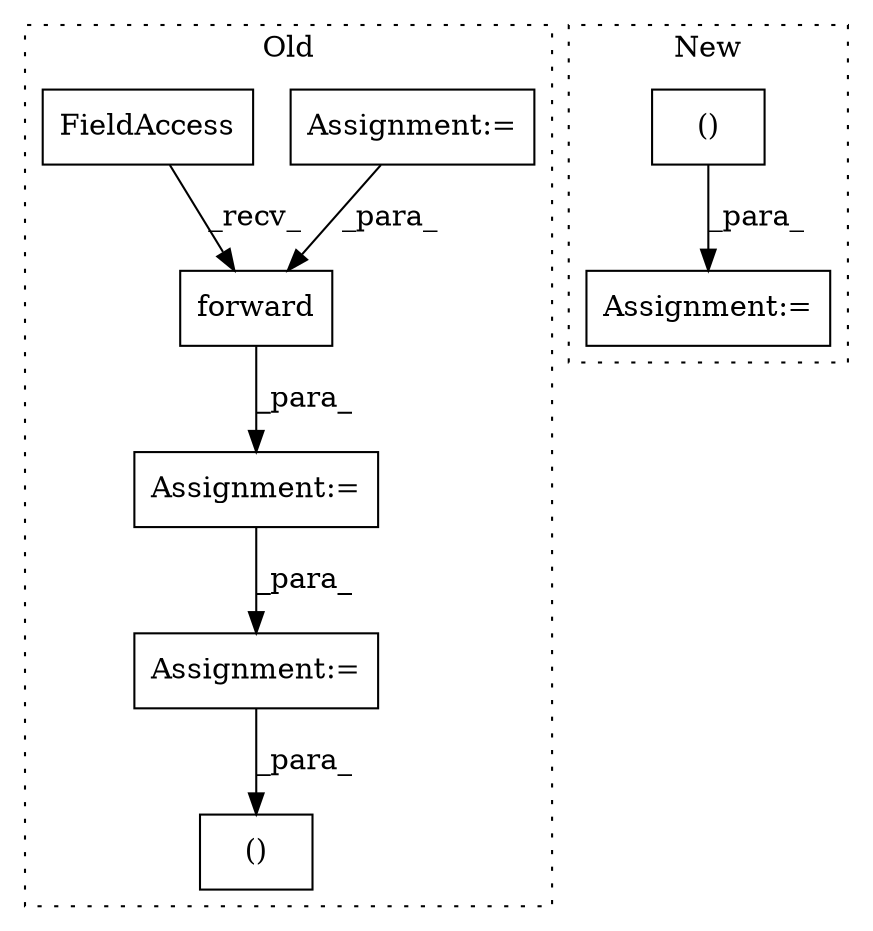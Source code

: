 digraph G {
subgraph cluster0 {
1 [label="forward" a="32" s="3868,3877" l="8,1" shape="box"];
3 [label="Assignment:=" a="7" s="3850" l="1" shape="box"];
4 [label="Assignment:=" a="7" s="3831" l="1" shape="box"];
5 [label="FieldAccess" a="22" s="3851" l="16" shape="box"];
6 [label="()" a="106" s="3954" l="147" shape="box"];
8 [label="Assignment:=" a="7" s="3885" l="1" shape="box"];
label = "Old";
style="dotted";
}
subgraph cluster1 {
2 [label="()" a="106" s="11216" l="53" shape="box"];
7 [label="Assignment:=" a="7" s="11309" l="1" shape="box"];
label = "New";
style="dotted";
}
1 -> 3 [label="_para_"];
2 -> 7 [label="_para_"];
3 -> 8 [label="_para_"];
4 -> 1 [label="_para_"];
5 -> 1 [label="_recv_"];
8 -> 6 [label="_para_"];
}